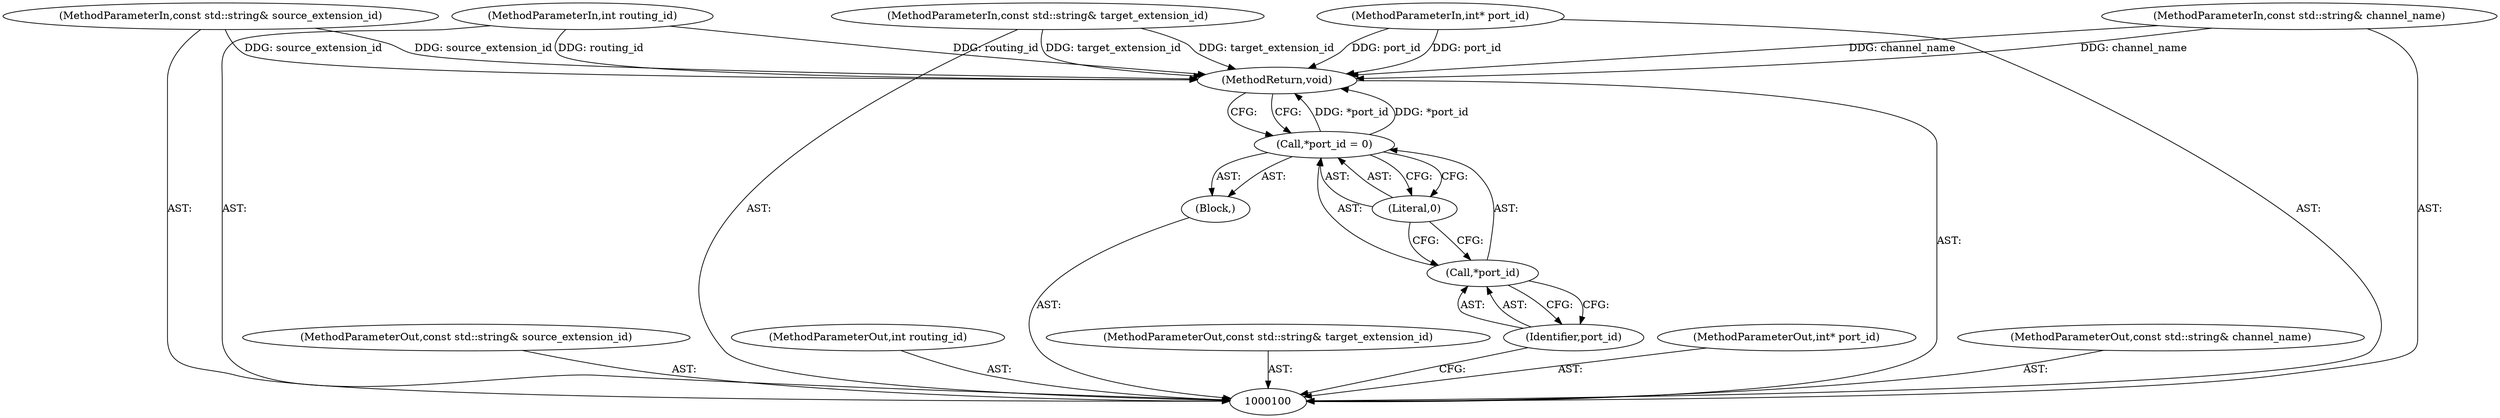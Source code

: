 digraph "1_Chrome_116d0963cadfbf55ef2ec3d13781987c4d80517a_32" {
"1000111" [label="(MethodReturn,void)"];
"1000102" [label="(MethodParameterIn,const std::string& source_extension_id)"];
"1000127" [label="(MethodParameterOut,const std::string& source_extension_id)"];
"1000101" [label="(MethodParameterIn,int routing_id)"];
"1000126" [label="(MethodParameterOut,int routing_id)"];
"1000103" [label="(MethodParameterIn,const std::string& target_extension_id)"];
"1000128" [label="(MethodParameterOut,const std::string& target_extension_id)"];
"1000105" [label="(MethodParameterIn,int* port_id)"];
"1000130" [label="(MethodParameterOut,int* port_id)"];
"1000104" [label="(MethodParameterIn,const std::string& channel_name)"];
"1000129" [label="(MethodParameterOut,const std::string& channel_name)"];
"1000106" [label="(Block,)"];
"1000110" [label="(Literal,0)"];
"1000107" [label="(Call,*port_id = 0)"];
"1000108" [label="(Call,*port_id)"];
"1000109" [label="(Identifier,port_id)"];
"1000111" -> "1000100"  [label="AST: "];
"1000111" -> "1000107"  [label="CFG: "];
"1000107" -> "1000111"  [label="DDG: *port_id"];
"1000104" -> "1000111"  [label="DDG: channel_name"];
"1000105" -> "1000111"  [label="DDG: port_id"];
"1000103" -> "1000111"  [label="DDG: target_extension_id"];
"1000102" -> "1000111"  [label="DDG: source_extension_id"];
"1000101" -> "1000111"  [label="DDG: routing_id"];
"1000102" -> "1000100"  [label="AST: "];
"1000102" -> "1000111"  [label="DDG: source_extension_id"];
"1000127" -> "1000100"  [label="AST: "];
"1000101" -> "1000100"  [label="AST: "];
"1000101" -> "1000111"  [label="DDG: routing_id"];
"1000126" -> "1000100"  [label="AST: "];
"1000103" -> "1000100"  [label="AST: "];
"1000103" -> "1000111"  [label="DDG: target_extension_id"];
"1000128" -> "1000100"  [label="AST: "];
"1000105" -> "1000100"  [label="AST: "];
"1000105" -> "1000111"  [label="DDG: port_id"];
"1000130" -> "1000100"  [label="AST: "];
"1000104" -> "1000100"  [label="AST: "];
"1000104" -> "1000111"  [label="DDG: channel_name"];
"1000129" -> "1000100"  [label="AST: "];
"1000106" -> "1000100"  [label="AST: "];
"1000107" -> "1000106"  [label="AST: "];
"1000110" -> "1000107"  [label="AST: "];
"1000110" -> "1000108"  [label="CFG: "];
"1000107" -> "1000110"  [label="CFG: "];
"1000107" -> "1000106"  [label="AST: "];
"1000107" -> "1000110"  [label="CFG: "];
"1000108" -> "1000107"  [label="AST: "];
"1000110" -> "1000107"  [label="AST: "];
"1000111" -> "1000107"  [label="CFG: "];
"1000107" -> "1000111"  [label="DDG: *port_id"];
"1000108" -> "1000107"  [label="AST: "];
"1000108" -> "1000109"  [label="CFG: "];
"1000109" -> "1000108"  [label="AST: "];
"1000110" -> "1000108"  [label="CFG: "];
"1000109" -> "1000108"  [label="AST: "];
"1000109" -> "1000100"  [label="CFG: "];
"1000108" -> "1000109"  [label="CFG: "];
}
